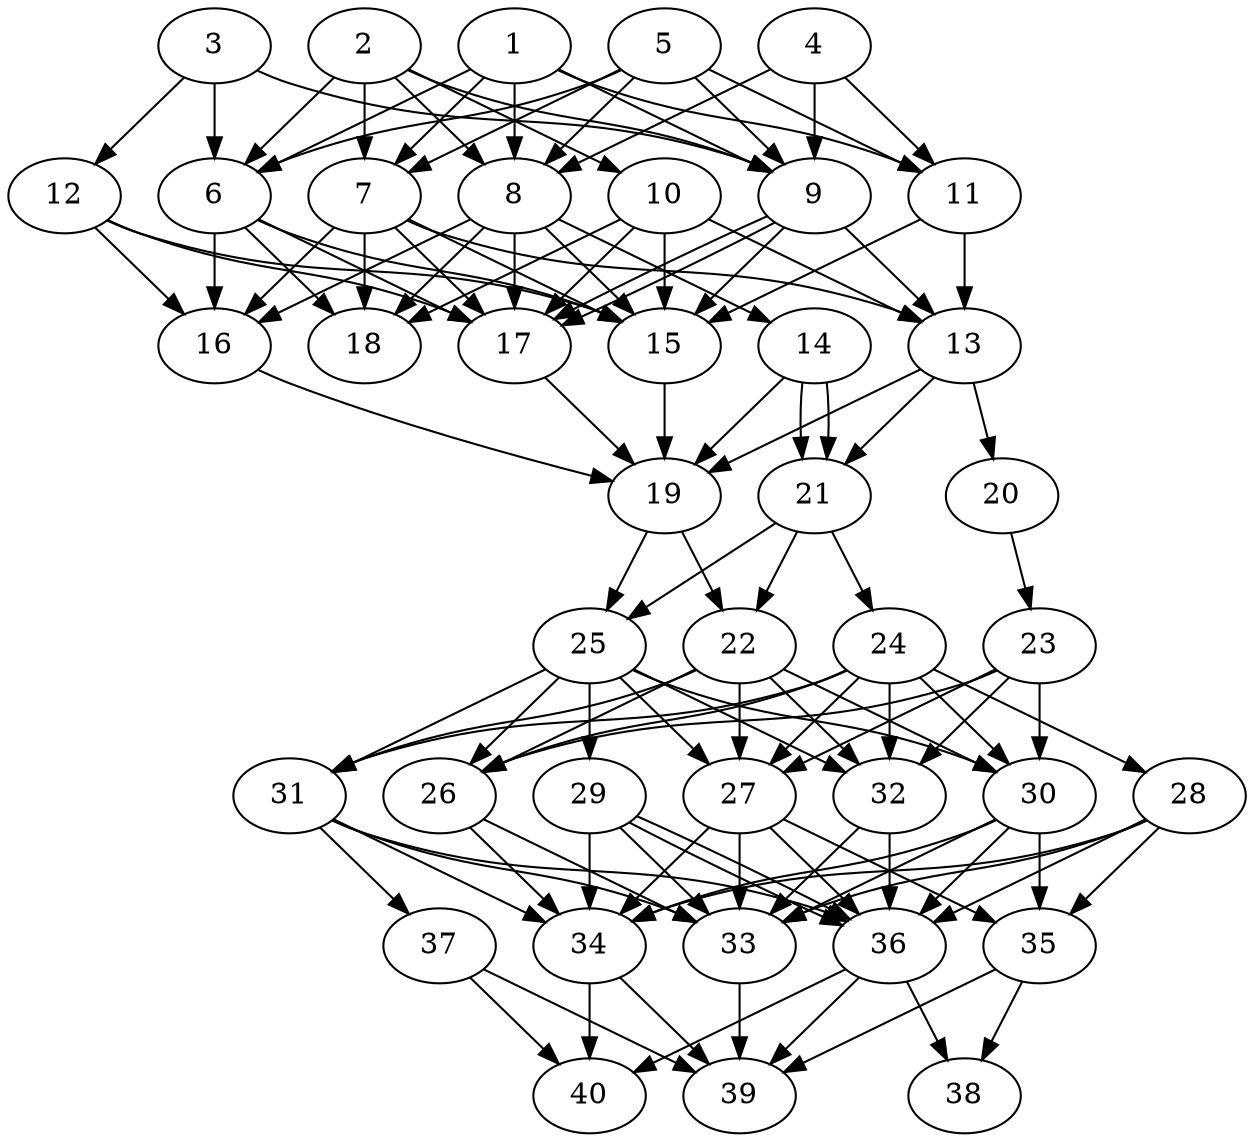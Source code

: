 // DAG automatically generated by daggen at Thu Oct  3 14:06:48 2019
// ./daggen --dot -n 40 --ccr 0.3 --fat 0.5 --regular 0.5 --density 0.9 --mindata 5242880 --maxdata 52428800 
digraph G {
  1 [size="60211200", alpha="0.18", expect_size="18063360"] 
  1 -> 6 [size ="18063360"]
  1 -> 7 [size ="18063360"]
  1 -> 8 [size ="18063360"]
  1 -> 9 [size ="18063360"]
  1 -> 11 [size ="18063360"]
  2 [size="64614400", alpha="0.09", expect_size="19384320"] 
  2 -> 6 [size ="19384320"]
  2 -> 7 [size ="19384320"]
  2 -> 8 [size ="19384320"]
  2 -> 9 [size ="19384320"]
  2 -> 10 [size ="19384320"]
  3 [size="149794133", alpha="0.02", expect_size="44938240"] 
  3 -> 6 [size ="44938240"]
  3 -> 9 [size ="44938240"]
  3 -> 12 [size ="44938240"]
  4 [size="118459733", alpha="0.17", expect_size="35537920"] 
  4 -> 8 [size ="35537920"]
  4 -> 9 [size ="35537920"]
  4 -> 11 [size ="35537920"]
  5 [size="53309440", alpha="0.10", expect_size="15992832"] 
  5 -> 6 [size ="15992832"]
  5 -> 7 [size ="15992832"]
  5 -> 8 [size ="15992832"]
  5 -> 9 [size ="15992832"]
  5 -> 11 [size ="15992832"]
  6 [size="47711573", alpha="0.04", expect_size="14313472"] 
  6 -> 15 [size ="14313472"]
  6 -> 16 [size ="14313472"]
  6 -> 17 [size ="14313472"]
  6 -> 18 [size ="14313472"]
  7 [size="17762987", alpha="0.03", expect_size="5328896"] 
  7 -> 13 [size ="5328896"]
  7 -> 15 [size ="5328896"]
  7 -> 16 [size ="5328896"]
  7 -> 17 [size ="5328896"]
  7 -> 18 [size ="5328896"]
  8 [size="91132587", alpha="0.10", expect_size="27339776"] 
  8 -> 14 [size ="27339776"]
  8 -> 15 [size ="27339776"]
  8 -> 16 [size ="27339776"]
  8 -> 17 [size ="27339776"]
  8 -> 18 [size ="27339776"]
  9 [size="55268693", alpha="0.13", expect_size="16580608"] 
  9 -> 13 [size ="16580608"]
  9 -> 15 [size ="16580608"]
  9 -> 17 [size ="16580608"]
  9 -> 17 [size ="16580608"]
  10 [size="100601173", alpha="0.00", expect_size="30180352"] 
  10 -> 13 [size ="30180352"]
  10 -> 15 [size ="30180352"]
  10 -> 17 [size ="30180352"]
  10 -> 18 [size ="30180352"]
  11 [size="120040107", alpha="0.02", expect_size="36012032"] 
  11 -> 13 [size ="36012032"]
  11 -> 15 [size ="36012032"]
  12 [size="104430933", alpha="0.19", expect_size="31329280"] 
  12 -> 15 [size ="31329280"]
  12 -> 16 [size ="31329280"]
  12 -> 17 [size ="31329280"]
  13 [size="19698347", alpha="0.06", expect_size="5909504"] 
  13 -> 19 [size ="5909504"]
  13 -> 20 [size ="5909504"]
  13 -> 21 [size ="5909504"]
  14 [size="31498240", alpha="0.05", expect_size="9449472"] 
  14 -> 19 [size ="9449472"]
  14 -> 21 [size ="9449472"]
  14 -> 21 [size ="9449472"]
  15 [size="162413227", alpha="0.07", expect_size="48723968"] 
  15 -> 19 [size ="48723968"]
  16 [size="80735573", alpha="0.02", expect_size="24220672"] 
  16 -> 19 [size ="24220672"]
  17 [size="113138347", alpha="0.15", expect_size="33941504"] 
  17 -> 19 [size ="33941504"]
  18 [size="133263360", alpha="0.17", expect_size="39979008"] 
  19 [size="58545493", alpha="0.11", expect_size="17563648"] 
  19 -> 22 [size ="17563648"]
  19 -> 25 [size ="17563648"]
  20 [size="163130027", alpha="0.19", expect_size="48939008"] 
  20 -> 23 [size ="48939008"]
  21 [size="164481707", alpha="0.12", expect_size="49344512"] 
  21 -> 22 [size ="49344512"]
  21 -> 24 [size ="49344512"]
  21 -> 25 [size ="49344512"]
  22 [size="25453227", alpha="0.12", expect_size="7635968"] 
  22 -> 26 [size ="7635968"]
  22 -> 27 [size ="7635968"]
  22 -> 30 [size ="7635968"]
  22 -> 31 [size ="7635968"]
  22 -> 32 [size ="7635968"]
  23 [size="18650453", alpha="0.08", expect_size="5595136"] 
  23 -> 26 [size ="5595136"]
  23 -> 27 [size ="5595136"]
  23 -> 30 [size ="5595136"]
  23 -> 32 [size ="5595136"]
  24 [size="64996693", alpha="0.17", expect_size="19499008"] 
  24 -> 26 [size ="19499008"]
  24 -> 27 [size ="19499008"]
  24 -> 28 [size ="19499008"]
  24 -> 30 [size ="19499008"]
  24 -> 31 [size ="19499008"]
  24 -> 32 [size ="19499008"]
  25 [size="105553920", alpha="0.11", expect_size="31666176"] 
  25 -> 26 [size ="31666176"]
  25 -> 27 [size ="31666176"]
  25 -> 29 [size ="31666176"]
  25 -> 30 [size ="31666176"]
  25 -> 31 [size ="31666176"]
  25 -> 32 [size ="31666176"]
  26 [size="162539520", alpha="0.08", expect_size="48761856"] 
  26 -> 33 [size ="48761856"]
  26 -> 34 [size ="48761856"]
  27 [size="20459520", alpha="0.06", expect_size="6137856"] 
  27 -> 33 [size ="6137856"]
  27 -> 34 [size ="6137856"]
  27 -> 35 [size ="6137856"]
  27 -> 36 [size ="6137856"]
  28 [size="136557227", alpha="0.13", expect_size="40967168"] 
  28 -> 33 [size ="40967168"]
  28 -> 34 [size ="40967168"]
  28 -> 35 [size ="40967168"]
  28 -> 36 [size ="40967168"]
  29 [size="114657280", alpha="0.05", expect_size="34397184"] 
  29 -> 33 [size ="34397184"]
  29 -> 34 [size ="34397184"]
  29 -> 36 [size ="34397184"]
  29 -> 36 [size ="34397184"]
  30 [size="43752107", alpha="0.07", expect_size="13125632"] 
  30 -> 33 [size ="13125632"]
  30 -> 34 [size ="13125632"]
  30 -> 35 [size ="13125632"]
  30 -> 36 [size ="13125632"]
  31 [size="35805867", alpha="0.02", expect_size="10741760"] 
  31 -> 33 [size ="10741760"]
  31 -> 34 [size ="10741760"]
  31 -> 36 [size ="10741760"]
  31 -> 37 [size ="10741760"]
  32 [size="133556907", alpha="0.09", expect_size="40067072"] 
  32 -> 33 [size ="40067072"]
  32 -> 36 [size ="40067072"]
  33 [size="69570560", alpha="0.15", expect_size="20871168"] 
  33 -> 39 [size ="20871168"]
  34 [size="133454507", alpha="0.04", expect_size="40036352"] 
  34 -> 39 [size ="40036352"]
  34 -> 40 [size ="40036352"]
  35 [size="111616000", alpha="0.10", expect_size="33484800"] 
  35 -> 38 [size ="33484800"]
  35 -> 39 [size ="33484800"]
  36 [size="39891627", alpha="0.05", expect_size="11967488"] 
  36 -> 38 [size ="11967488"]
  36 -> 39 [size ="11967488"]
  36 -> 40 [size ="11967488"]
  37 [size="105806507", alpha="0.13", expect_size="31741952"] 
  37 -> 39 [size ="31741952"]
  37 -> 40 [size ="31741952"]
  38 [size="152357547", alpha="0.14", expect_size="45707264"] 
  39 [size="95924907", alpha="0.01", expect_size="28777472"] 
  40 [size="131580587", alpha="0.07", expect_size="39474176"] 
}
